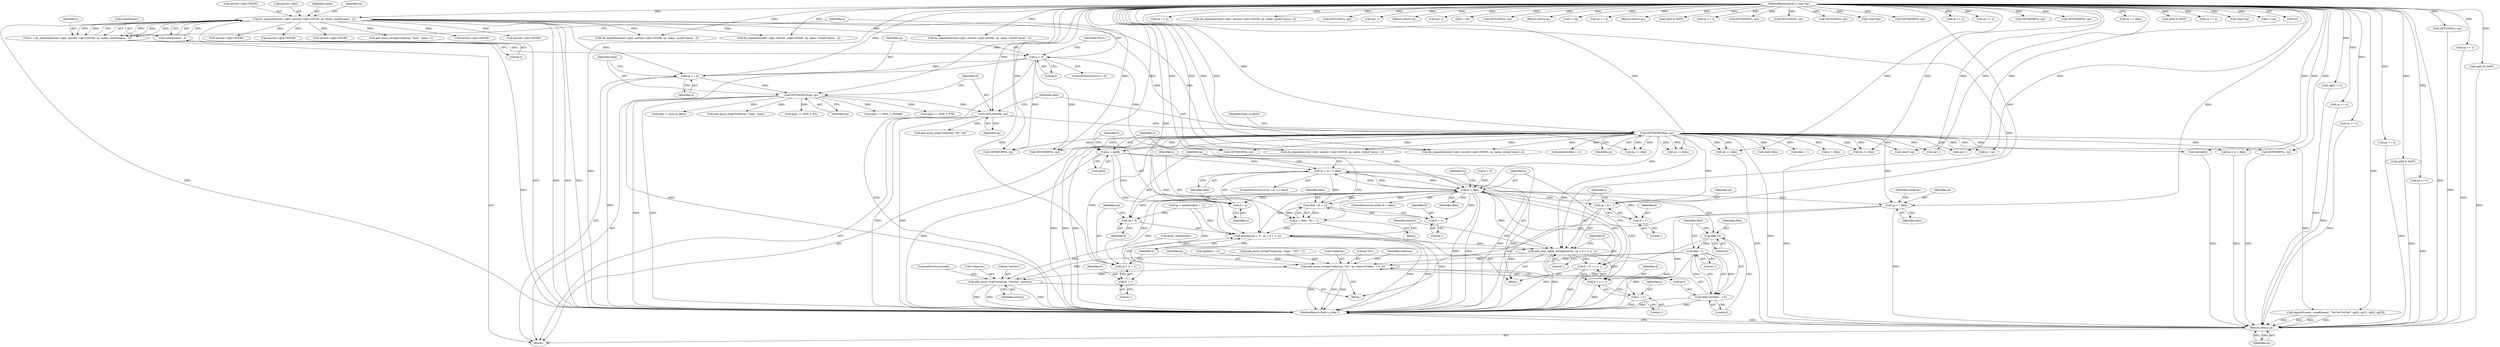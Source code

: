digraph "0_php-src_2fefae47716d501aec41c1102f3fd4531f070b05_0@pointer" {
"1000440" [label="(Call,n = cp[ll])"];
"1000166" [label="(Call,GETSHORT(dlen, cp))"];
"1000163" [label="(Call,GETLONG(ttl, cp))"];
"1000160" [label="(Call,GETSHORT(type, cp))"];
"1000157" [label="(Call,cp += n)"];
"1000151" [label="(Call,n < 0)"];
"1000133" [label="(Call,n = dn_expand(answer->qb2, answer->qb2+65536, cp, name, sizeof(name) - 2))"];
"1000135" [label="(Call,dn_expand(answer->qb2, answer->qb2+65536, cp, name, sizeof(name) - 2))"];
"1000106" [label="(MethodParameterIn,u_char *cp)"];
"1000146" [label="(Call,sizeof(name) - 2)"];
"1000446" [label="(Call,(ll + n) >= dlen)"];
"1000436" [label="(Call,ll < dlen)"];
"1000447" [label="(Call,ll + n)"];
"1000454" [label="(Call,dlen - (ll + 1))"];
"1000452" [label="(Call,n = dlen - (ll + 1))"];
"1000459" [label="(Call,memcpy(tp + ll , cp + ll + 1, n))"];
"1000469" [label="(Call,add_next_index_stringl(entries, cp + ll + 1, n, 1))"];
"1000478" [label="(Call,ll = ll + n + 1)"];
"1000480" [label="(Call,ll + n + 1)"];
"1000482" [label="(Call,n + 1)"];
"1000507" [label="(Call,add_assoc_zval(*subarray, \"entries\", entries))"];
"1000456" [label="(Call,ll + 1)"];
"1000460" [label="(Call,tp + ll)"];
"1000463" [label="(Call,cp + ll + 1)"];
"1000465" [label="(Call,ll + 1)"];
"1000471" [label="(Call,cp + ll + 1)"];
"1000473" [label="(Call,ll + 1)"];
"1000490" [label="(Call,cp += dlen)"];
"1001216" [label="(Return,return cp;)"];
"1000499" [label="(Call,dlen>0)"];
"1000502" [label="(Call,dlen - 1)"];
"1000493" [label="(Call,add_assoc_stringl(*subarray, \"txt\", tp, (dlen>0)?dlen - 1:0, 0))"];
"1000498" [label="(Call,(dlen>0)?dlen - 1:0)"];
"1000157" [label="(Call,cp += n)"];
"1000441" [label="(Identifier,n)"];
"1000448" [label="(Identifier,ll)"];
"1000471" [label="(Call,cp + ll + 1)"];
"1000501" [label="(Literal,0)"];
"1000227" [label="(Call,(char*) cp)"];
"1000472" [label="(Identifier,cp)"];
"1001216" [label="(Return,return cp;)"];
"1000484" [label="(Literal,1)"];
"1000317" [label="(Call,type == DNS_T_PTR)"];
"1000385" [label="(Call,cp += n)"];
"1000467" [label="(Literal,1)"];
"1000494" [label="(Call,*subarray)"];
"1000133" [label="(Call,n = dn_expand(answer->qb2, answer->qb2+65536, cp, name, sizeof(name) - 2))"];
"1000165" [label="(Identifier,cp)"];
"1000174" [label="(Call,type != type_to_fetch)"];
"1000272" [label="(Call,cp += dlen)"];
"1000230" [label="(Call,(uint) dlen)"];
"1000555" [label="(Call,dn_expand(answer->qb2, answer->qb2+65536, cp, name, (sizeof name) -2))"];
"1000499" [label="(Call,dlen>0)"];
"1000498" [label="(Call,(dlen>0)?dlen - 1:0)"];
"1000991" [label="(Call,dn_expand(answer->qb2, answer->qb2+65536, cp, name, (sizeof name) - 2))"];
"1000995" [label="(Call,answer->qb2+65536)"];
"1000469" [label="(Call,add_next_index_stringl(entries, cp + ll + 1, n, 1))"];
"1001173" [label="(Call,dn_expand(answer->qb2, answer->qb2+65536, cp, name, (sizeof name) - 2))"];
"1000602" [label="(Call,GETLONG(n, cp))"];
"1000872" [label="(Call,cp++)"];
"1000147" [label="(Call,sizeof(name))"];
"1000462" [label="(Identifier,ll)"];
"1000150" [label="(ControlStructure,if (n < 0))"];
"1000481" [label="(Identifier,ll)"];
"1000512" [label="(ControlStructure,break;)"];
"1000459" [label="(Call,memcpy(tp + ll , cp + ll + 1, n))"];
"1000474" [label="(Identifier,ll)"];
"1000139" [label="(Call,answer->qb2+65536)"];
"1000218" [label="(Call,add_assoc_long(*subarray, \"type\", type))"];
"1000190" [label="(Return,return cp;)"];
"1000162" [label="(Identifier,cp)"];
"1000490" [label="(Call,cp += dlen)"];
"1000492" [label="(Identifier,dlen)"];
"1000445" [label="(ControlStructure,if ((ll + n) >= dlen))"];
"1000502" [label="(Call,dlen - 1)"];
"1000456" [label="(Call,ll + 1)"];
"1000452" [label="(Call,n = dlen - (ll + 1))"];
"1000495" [label="(Identifier,subarray)"];
"1000454" [label="(Call,dlen - (ll + 1))"];
"1000394" [label="(Call,cp++)"];
"1000465" [label="(Call,ll + 1)"];
"1000496" [label="(Literal,\"txt\")"];
"1000487" [label="(Identifier,tp)"];
"1000757" [label="(Call,(int)cp[0])"];
"1000160" [label="(Call,GETSHORT(type, cp))"];
"1000508" [label="(Call,*subarray)"];
"1000167" [label="(Identifier,dlen)"];
"1000461" [label="(Identifier,tp)"];
"1000618" [label="(Call,GETLONG(n, cp))"];
"1001144" [label="(Call,++cp)"];
"1000983" [label="(Call,cp < p + dlen)"];
"1001212" [label="(Call,cp += dlen)"];
"1000161" [label="(Identifier,type)"];
"1000449" [label="(Identifier,n)"];
"1001030" [label="(Call,GETSHORT(n, cp))"];
"1000437" [label="(Identifier,ll)"];
"1000586" [label="(Call,GETLONG(n, cp))"];
"1000181" [label="(Return,return cp;)"];
"1001124" [label="(Call,++cp)"];
"1000164" [label="(Identifier,ttl)"];
"1000477" [label="(Literal,1)"];
"1000112" [label="(Block,)"];
"1000506" [label="(Literal,0)"];
"1000476" [label="(Identifier,n)"];
"1000544" [label="(Call,cp += n)"];
"1000237" [label="(Return,return cp;)"];
"1000156" [label="(Identifier,NULL)"];
"1001113" [label="(Call,cp[0] & 0xFF)"];
"1000577" [label="(Call,cp += n)"];
"1000473" [label="(Call,ll + 1)"];
"1001078" [label="(Call,cp += n)"];
"1000436" [label="(Call,ll < dlen)"];
"1001153" [label="(Call,cp[0] & 0xFF)"];
"1000158" [label="(Identifier,cp)"];
"1000888" [label="(Call,GETSHORT(s, cp))"];
"1000460" [label="(Call,tp + ll)"];
"1000801" [label="(Call,cp[0] != 0)"];
"1000153" [label="(Literal,0)"];
"1000482" [label="(Call,n + 1)"];
"1000351" [label="(Call,cp += n)"];
"1000594" [label="(Call,GETLONG(n, cp))"];
"1000149" [label="(Literal,2)"];
"1000249" [label="(Call,snprintf(name, sizeof(name), \"%d.%d.%d.%d\", cp[0], cp[1], cp[2], cp[3]))"];
"1000210" [label="(Call,add_assoc_long(*subarray, \"ttl\", ttl))"];
"1000438" [label="(Identifier,dlen)"];
"1000450" [label="(Identifier,dlen)"];
"1000428" [label="(Call,dlen + 1)"];
"1000493" [label="(Call,add_assoc_stringl(*subarray, \"txt\", tp, (dlen>0)?dlen - 1:0, 0))"];
"1000610" [label="(Call,GETLONG(n, cp))"];
"1000134" [label="(Identifier,n)"];
"1000151" [label="(Call,n < 0)"];
"1000146" [label="(Call,sizeof(name) - 2)"];
"1000380" [label="(Call,(char*)cp)"];
"1000509" [label="(Identifier,subarray)"];
"1001056" [label="(Call,dn_expand(answer->qb2, answer->qb2+65536, cp, name, (sizeof name) - 2))"];
"1001038" [label="(Call,GETSHORT(n, cp))"];
"1000470" [label="(Identifier,entries)"];
"1000442" [label="(Call,cp[ll])"];
"1000283" [label="(Call,GETSHORT(n, cp))"];
"1000374" [label="(Call,cp++)"];
"1000526" [label="(Call,answer->qb2+65536)"];
"1000507" [label="(Call,add_assoc_zval(*subarray, \"entries\", entries))"];
"1000405" [label="(Call,cp += n)"];
"1001217" [label="(Identifier,cp)"];
"1000510" [label="(Literal,\"entries\")"];
"1000305" [label="(Call,type == DNS_T_NS)"];
"1001060" [label="(Call,answer->qb2+65536)"];
"1000198" [label="(Call,add_assoc_string(*subarray, \"host\", name, 1))"];
"1000497" [label="(Identifier,tp)"];
"1000163" [label="(Call,GETLONG(ttl, cp))"];
"1000159" [label="(Identifier,n)"];
"1000985" [label="(Call,p + dlen)"];
"1000152" [label="(Identifier,n)"];
"1000458" [label="(Literal,1)"];
"1000463" [label="(Call,cp + ll + 1)"];
"1001168" [label="(Call,cp += n)"];
"1000427" [label="(Call,emalloc(dlen + 1))"];
"1001095" [label="(Call,GETSHORT(n, cp))"];
"1000440" [label="(Call,n = cp[ll])"];
"1001195" [label="(Call,cp += n)"];
"1000485" [label="(Call,tp[dlen] = '\0')"];
"1000504" [label="(Literal,1)"];
"1000451" [label="(Block,)"];
"1000447" [label="(Call,ll + n)"];
"1000829" [label="(Call,cp[0] & 0xFF)"];
"1000466" [label="(Identifier,ll)"];
"1000453" [label="(Identifier,n)"];
"1000106" [label="(MethodParameterIn,u_char *cp)"];
"1001148" [label="(Call,cp += n)"];
"1000500" [label="(Identifier,dlen)"];
"1000511" [label="(Identifier,entries)"];
"1000763" [label="(Call,cp++)"];
"1000410" [label="(Block,)"];
"1000503" [label="(Identifier,dlen)"];
"1000166" [label="(Call,GETSHORT(dlen, cp))"];
"1000491" [label="(Identifier,cp)"];
"1001103" [label="(Call,GETSHORT(n, cp))"];
"1000136" [label="(Call,answer->qb2)"];
"1000479" [label="(Identifier,ll)"];
"1000333" [label="(Call,answer->qb2+65536)"];
"1000329" [label="(Call,dn_expand(answer->qb2, answer->qb2+65536, cp, name, (sizeof name) - 2))"];
"1000455" [label="(Identifier,dlen)"];
"1000172" [label="(Identifier,type_to_fetch)"];
"1000433" [label="(Call,array_init(entries))"];
"1000439" [label="(Block,)"];
"1000425" [label="(Call,tp = emalloc(dlen + 1))"];
"1000145" [label="(Identifier,name)"];
"1001013" [label="(Call,cp += n)"];
"1001046" [label="(Call,GETSHORT(n, cp))"];
"1000178" [label="(Call,cp += dlen)"];
"1000478" [label="(Call,ll = ll + n + 1)"];
"1000522" [label="(Call,dn_expand(answer->qb2, answer->qb2+65536, cp, name, (sizeof name) -2))"];
"1000475" [label="(Literal,1)"];
"1000745" [label="(Call,p = cp)"];
"1000446" [label="(Call,(ll + n) >= dlen)"];
"1000144" [label="(Identifier,cp)"];
"1001218" [label="(MethodReturn,static u_char *)"];
"1000234" [label="(Call,cp += dlen)"];
"1000464" [label="(Identifier,cp)"];
"1000187" [label="(Call,cp += dlen)"];
"1000483" [label="(Identifier,n)"];
"1000505" [label="(Literal,0)"];
"1001133" [label="(Call,cp[0] & 0xFF)"];
"1000293" [label="(Call,type == DNS_T_CNAME)"];
"1000419" [label="(Call,add_assoc_string(*subarray, \"type\", \"TXT\", 1))"];
"1000412" [label="(Call,ll = 0)"];
"1000468" [label="(Identifier,n)"];
"1000135" [label="(Call,dn_expand(answer->qb2, answer->qb2+65536, cp, name, sizeof(name) - 2))"];
"1000480" [label="(Call,ll + n + 1)"];
"1001177" [label="(Call,answer->qb2+65536)"];
"1000168" [label="(Identifier,cp)"];
"1001128" [label="(Call,cp += n)"];
"1000435" [label="(ControlStructure,while (ll < dlen))"];
"1000400" [label="(Call,(char*)cp)"];
"1001164" [label="(Call,++cp)"];
"1000457" [label="(Identifier,ll)"];
"1000643" [label="(Call,GETSHORT(s, cp))"];
"1000440" -> "1000439"  [label="AST: "];
"1000440" -> "1000442"  [label="CFG: "];
"1000441" -> "1000440"  [label="AST: "];
"1000442" -> "1000440"  [label="AST: "];
"1000448" -> "1000440"  [label="CFG: "];
"1000440" -> "1001218"  [label="DDG: "];
"1000166" -> "1000440"  [label="DDG: "];
"1000106" -> "1000440"  [label="DDG: "];
"1000440" -> "1000446"  [label="DDG: "];
"1000440" -> "1000447"  [label="DDG: "];
"1000440" -> "1000459"  [label="DDG: "];
"1000166" -> "1000112"  [label="AST: "];
"1000166" -> "1000168"  [label="CFG: "];
"1000167" -> "1000166"  [label="AST: "];
"1000168" -> "1000166"  [label="AST: "];
"1000172" -> "1000166"  [label="CFG: "];
"1000166" -> "1001218"  [label="DDG: "];
"1000166" -> "1001218"  [label="DDG: "];
"1000166" -> "1001218"  [label="DDG: "];
"1000163" -> "1000166"  [label="DDG: "];
"1000106" -> "1000166"  [label="DDG: "];
"1000166" -> "1000178"  [label="DDG: "];
"1000166" -> "1000178"  [label="DDG: "];
"1000166" -> "1000187"  [label="DDG: "];
"1000166" -> "1000187"  [label="DDG: "];
"1000166" -> "1000227"  [label="DDG: "];
"1000166" -> "1000230"  [label="DDG: "];
"1000166" -> "1000249"  [label="DDG: "];
"1000166" -> "1000272"  [label="DDG: "];
"1000166" -> "1000272"  [label="DDG: "];
"1000166" -> "1000283"  [label="DDG: "];
"1000166" -> "1000329"  [label="DDG: "];
"1000166" -> "1000374"  [label="DDG: "];
"1000166" -> "1000427"  [label="DDG: "];
"1000166" -> "1000428"  [label="DDG: "];
"1000166" -> "1000436"  [label="DDG: "];
"1000166" -> "1000459"  [label="DDG: "];
"1000166" -> "1000463"  [label="DDG: "];
"1000166" -> "1000469"  [label="DDG: "];
"1000166" -> "1000471"  [label="DDG: "];
"1000166" -> "1000490"  [label="DDG: "];
"1000166" -> "1000522"  [label="DDG: "];
"1000166" -> "1000643"  [label="DDG: "];
"1000166" -> "1000745"  [label="DDG: "];
"1000166" -> "1000757"  [label="DDG: "];
"1000166" -> "1000763"  [label="DDG: "];
"1000166" -> "1000983"  [label="DDG: "];
"1000166" -> "1000985"  [label="DDG: "];
"1000166" -> "1001030"  [label="DDG: "];
"1000166" -> "1001095"  [label="DDG: "];
"1000166" -> "1001212"  [label="DDG: "];
"1000166" -> "1001212"  [label="DDG: "];
"1000166" -> "1001216"  [label="DDG: "];
"1000163" -> "1000112"  [label="AST: "];
"1000163" -> "1000165"  [label="CFG: "];
"1000164" -> "1000163"  [label="AST: "];
"1000165" -> "1000163"  [label="AST: "];
"1000167" -> "1000163"  [label="CFG: "];
"1000163" -> "1001218"  [label="DDG: "];
"1000163" -> "1001218"  [label="DDG: "];
"1000160" -> "1000163"  [label="DDG: "];
"1000106" -> "1000163"  [label="DDG: "];
"1000163" -> "1000210"  [label="DDG: "];
"1000160" -> "1000112"  [label="AST: "];
"1000160" -> "1000162"  [label="CFG: "];
"1000161" -> "1000160"  [label="AST: "];
"1000162" -> "1000160"  [label="AST: "];
"1000164" -> "1000160"  [label="CFG: "];
"1000160" -> "1001218"  [label="DDG: "];
"1000160" -> "1001218"  [label="DDG: "];
"1000157" -> "1000160"  [label="DDG: "];
"1000106" -> "1000160"  [label="DDG: "];
"1000160" -> "1000174"  [label="DDG: "];
"1000160" -> "1000218"  [label="DDG: "];
"1000160" -> "1000293"  [label="DDG: "];
"1000160" -> "1000305"  [label="DDG: "];
"1000160" -> "1000317"  [label="DDG: "];
"1000157" -> "1000112"  [label="AST: "];
"1000157" -> "1000159"  [label="CFG: "];
"1000158" -> "1000157"  [label="AST: "];
"1000159" -> "1000157"  [label="AST: "];
"1000161" -> "1000157"  [label="CFG: "];
"1000157" -> "1001218"  [label="DDG: "];
"1000151" -> "1000157"  [label="DDG: "];
"1000135" -> "1000157"  [label="DDG: "];
"1000106" -> "1000157"  [label="DDG: "];
"1000151" -> "1000150"  [label="AST: "];
"1000151" -> "1000153"  [label="CFG: "];
"1000152" -> "1000151"  [label="AST: "];
"1000153" -> "1000151"  [label="AST: "];
"1000156" -> "1000151"  [label="CFG: "];
"1000158" -> "1000151"  [label="CFG: "];
"1000151" -> "1001218"  [label="DDG: "];
"1000151" -> "1001218"  [label="DDG: "];
"1000133" -> "1000151"  [label="DDG: "];
"1000151" -> "1000283"  [label="DDG: "];
"1000151" -> "1001030"  [label="DDG: "];
"1000151" -> "1001095"  [label="DDG: "];
"1000133" -> "1000112"  [label="AST: "];
"1000133" -> "1000135"  [label="CFG: "];
"1000134" -> "1000133"  [label="AST: "];
"1000135" -> "1000133"  [label="AST: "];
"1000152" -> "1000133"  [label="CFG: "];
"1000133" -> "1001218"  [label="DDG: "];
"1000135" -> "1000133"  [label="DDG: "];
"1000135" -> "1000133"  [label="DDG: "];
"1000135" -> "1000133"  [label="DDG: "];
"1000135" -> "1000133"  [label="DDG: "];
"1000135" -> "1000133"  [label="DDG: "];
"1000135" -> "1000146"  [label="CFG: "];
"1000136" -> "1000135"  [label="AST: "];
"1000139" -> "1000135"  [label="AST: "];
"1000144" -> "1000135"  [label="AST: "];
"1000145" -> "1000135"  [label="AST: "];
"1000146" -> "1000135"  [label="AST: "];
"1000135" -> "1001218"  [label="DDG: "];
"1000135" -> "1001218"  [label="DDG: "];
"1000135" -> "1001218"  [label="DDG: "];
"1000135" -> "1001218"  [label="DDG: "];
"1000135" -> "1001218"  [label="DDG: "];
"1000106" -> "1000135"  [label="DDG: "];
"1000146" -> "1000135"  [label="DDG: "];
"1000135" -> "1000198"  [label="DDG: "];
"1000135" -> "1000329"  [label="DDG: "];
"1000135" -> "1000333"  [label="DDG: "];
"1000135" -> "1000522"  [label="DDG: "];
"1000135" -> "1000526"  [label="DDG: "];
"1000135" -> "1000991"  [label="DDG: "];
"1000135" -> "1000995"  [label="DDG: "];
"1000135" -> "1001056"  [label="DDG: "];
"1000135" -> "1001060"  [label="DDG: "];
"1000135" -> "1001173"  [label="DDG: "];
"1000135" -> "1001177"  [label="DDG: "];
"1000106" -> "1000105"  [label="AST: "];
"1000106" -> "1001218"  [label="DDG: "];
"1000106" -> "1000178"  [label="DDG: "];
"1000106" -> "1000181"  [label="DDG: "];
"1000106" -> "1000187"  [label="DDG: "];
"1000106" -> "1000190"  [label="DDG: "];
"1000106" -> "1000227"  [label="DDG: "];
"1000106" -> "1000234"  [label="DDG: "];
"1000106" -> "1000237"  [label="DDG: "];
"1000106" -> "1000249"  [label="DDG: "];
"1000106" -> "1000272"  [label="DDG: "];
"1000106" -> "1000283"  [label="DDG: "];
"1000106" -> "1000329"  [label="DDG: "];
"1000106" -> "1000351"  [label="DDG: "];
"1000106" -> "1000374"  [label="DDG: "];
"1000106" -> "1000380"  [label="DDG: "];
"1000106" -> "1000385"  [label="DDG: "];
"1000106" -> "1000394"  [label="DDG: "];
"1000106" -> "1000400"  [label="DDG: "];
"1000106" -> "1000405"  [label="DDG: "];
"1000106" -> "1000459"  [label="DDG: "];
"1000106" -> "1000463"  [label="DDG: "];
"1000106" -> "1000469"  [label="DDG: "];
"1000106" -> "1000471"  [label="DDG: "];
"1000106" -> "1000490"  [label="DDG: "];
"1000106" -> "1000522"  [label="DDG: "];
"1000106" -> "1000544"  [label="DDG: "];
"1000106" -> "1000555"  [label="DDG: "];
"1000106" -> "1000577"  [label="DDG: "];
"1000106" -> "1000586"  [label="DDG: "];
"1000106" -> "1000594"  [label="DDG: "];
"1000106" -> "1000602"  [label="DDG: "];
"1000106" -> "1000610"  [label="DDG: "];
"1000106" -> "1000618"  [label="DDG: "];
"1000106" -> "1000643"  [label="DDG: "];
"1000106" -> "1000745"  [label="DDG: "];
"1000106" -> "1000757"  [label="DDG: "];
"1000106" -> "1000763"  [label="DDG: "];
"1000106" -> "1000801"  [label="DDG: "];
"1000106" -> "1000829"  [label="DDG: "];
"1000106" -> "1000872"  [label="DDG: "];
"1000106" -> "1000888"  [label="DDG: "];
"1000106" -> "1000983"  [label="DDG: "];
"1000106" -> "1000991"  [label="DDG: "];
"1000106" -> "1001013"  [label="DDG: "];
"1000106" -> "1001030"  [label="DDG: "];
"1000106" -> "1001038"  [label="DDG: "];
"1000106" -> "1001046"  [label="DDG: "];
"1000106" -> "1001056"  [label="DDG: "];
"1000106" -> "1001078"  [label="DDG: "];
"1000106" -> "1001095"  [label="DDG: "];
"1000106" -> "1001103"  [label="DDG: "];
"1000106" -> "1001113"  [label="DDG: "];
"1000106" -> "1001124"  [label="DDG: "];
"1000106" -> "1001128"  [label="DDG: "];
"1000106" -> "1001133"  [label="DDG: "];
"1000106" -> "1001144"  [label="DDG: "];
"1000106" -> "1001148"  [label="DDG: "];
"1000106" -> "1001153"  [label="DDG: "];
"1000106" -> "1001164"  [label="DDG: "];
"1000106" -> "1001168"  [label="DDG: "];
"1000106" -> "1001173"  [label="DDG: "];
"1000106" -> "1001195"  [label="DDG: "];
"1000106" -> "1001212"  [label="DDG: "];
"1000106" -> "1001216"  [label="DDG: "];
"1000146" -> "1000149"  [label="CFG: "];
"1000147" -> "1000146"  [label="AST: "];
"1000149" -> "1000146"  [label="AST: "];
"1000446" -> "1000445"  [label="AST: "];
"1000446" -> "1000450"  [label="CFG: "];
"1000447" -> "1000446"  [label="AST: "];
"1000450" -> "1000446"  [label="AST: "];
"1000453" -> "1000446"  [label="CFG: "];
"1000461" -> "1000446"  [label="CFG: "];
"1000446" -> "1001218"  [label="DDG: "];
"1000446" -> "1001218"  [label="DDG: "];
"1000446" -> "1000436"  [label="DDG: "];
"1000436" -> "1000446"  [label="DDG: "];
"1000436" -> "1000446"  [label="DDG: "];
"1000446" -> "1000454"  [label="DDG: "];
"1000436" -> "1000435"  [label="AST: "];
"1000436" -> "1000438"  [label="CFG: "];
"1000437" -> "1000436"  [label="AST: "];
"1000438" -> "1000436"  [label="AST: "];
"1000441" -> "1000436"  [label="CFG: "];
"1000487" -> "1000436"  [label="CFG: "];
"1000436" -> "1001218"  [label="DDG: "];
"1000436" -> "1001218"  [label="DDG: "];
"1000478" -> "1000436"  [label="DDG: "];
"1000412" -> "1000436"  [label="DDG: "];
"1000454" -> "1000436"  [label="DDG: "];
"1000436" -> "1000447"  [label="DDG: "];
"1000436" -> "1000454"  [label="DDG: "];
"1000436" -> "1000456"  [label="DDG: "];
"1000436" -> "1000459"  [label="DDG: "];
"1000436" -> "1000460"  [label="DDG: "];
"1000436" -> "1000463"  [label="DDG: "];
"1000436" -> "1000465"  [label="DDG: "];
"1000436" -> "1000469"  [label="DDG: "];
"1000436" -> "1000471"  [label="DDG: "];
"1000436" -> "1000473"  [label="DDG: "];
"1000436" -> "1000478"  [label="DDG: "];
"1000436" -> "1000480"  [label="DDG: "];
"1000436" -> "1000490"  [label="DDG: "];
"1000436" -> "1000499"  [label="DDG: "];
"1000447" -> "1000449"  [label="CFG: "];
"1000448" -> "1000447"  [label="AST: "];
"1000449" -> "1000447"  [label="AST: "];
"1000450" -> "1000447"  [label="CFG: "];
"1000454" -> "1000452"  [label="AST: "];
"1000454" -> "1000456"  [label="CFG: "];
"1000455" -> "1000454"  [label="AST: "];
"1000456" -> "1000454"  [label="AST: "];
"1000452" -> "1000454"  [label="CFG: "];
"1000454" -> "1000452"  [label="DDG: "];
"1000454" -> "1000452"  [label="DDG: "];
"1000452" -> "1000451"  [label="AST: "];
"1000453" -> "1000452"  [label="AST: "];
"1000461" -> "1000452"  [label="CFG: "];
"1000452" -> "1001218"  [label="DDG: "];
"1000452" -> "1000459"  [label="DDG: "];
"1000459" -> "1000439"  [label="AST: "];
"1000459" -> "1000468"  [label="CFG: "];
"1000460" -> "1000459"  [label="AST: "];
"1000463" -> "1000459"  [label="AST: "];
"1000468" -> "1000459"  [label="AST: "];
"1000470" -> "1000459"  [label="CFG: "];
"1000459" -> "1001218"  [label="DDG: "];
"1000459" -> "1001218"  [label="DDG: "];
"1000425" -> "1000459"  [label="DDG: "];
"1000459" -> "1000469"  [label="DDG: "];
"1000469" -> "1000439"  [label="AST: "];
"1000469" -> "1000477"  [label="CFG: "];
"1000470" -> "1000469"  [label="AST: "];
"1000471" -> "1000469"  [label="AST: "];
"1000476" -> "1000469"  [label="AST: "];
"1000477" -> "1000469"  [label="AST: "];
"1000479" -> "1000469"  [label="CFG: "];
"1000469" -> "1001218"  [label="DDG: "];
"1000469" -> "1001218"  [label="DDG: "];
"1000433" -> "1000469"  [label="DDG: "];
"1000469" -> "1000478"  [label="DDG: "];
"1000469" -> "1000480"  [label="DDG: "];
"1000469" -> "1000482"  [label="DDG: "];
"1000469" -> "1000507"  [label="DDG: "];
"1000478" -> "1000439"  [label="AST: "];
"1000478" -> "1000480"  [label="CFG: "];
"1000479" -> "1000478"  [label="AST: "];
"1000480" -> "1000478"  [label="AST: "];
"1000437" -> "1000478"  [label="CFG: "];
"1000478" -> "1001218"  [label="DDG: "];
"1000480" -> "1000482"  [label="CFG: "];
"1000481" -> "1000480"  [label="AST: "];
"1000482" -> "1000480"  [label="AST: "];
"1000480" -> "1001218"  [label="DDG: "];
"1000482" -> "1000484"  [label="CFG: "];
"1000483" -> "1000482"  [label="AST: "];
"1000484" -> "1000482"  [label="AST: "];
"1000482" -> "1001218"  [label="DDG: "];
"1000507" -> "1000410"  [label="AST: "];
"1000507" -> "1000511"  [label="CFG: "];
"1000508" -> "1000507"  [label="AST: "];
"1000510" -> "1000507"  [label="AST: "];
"1000511" -> "1000507"  [label="AST: "];
"1000512" -> "1000507"  [label="CFG: "];
"1000507" -> "1001218"  [label="DDG: "];
"1000507" -> "1001218"  [label="DDG: "];
"1000507" -> "1001218"  [label="DDG: "];
"1000493" -> "1000507"  [label="DDG: "];
"1000433" -> "1000507"  [label="DDG: "];
"1000456" -> "1000458"  [label="CFG: "];
"1000457" -> "1000456"  [label="AST: "];
"1000458" -> "1000456"  [label="AST: "];
"1000460" -> "1000462"  [label="CFG: "];
"1000461" -> "1000460"  [label="AST: "];
"1000462" -> "1000460"  [label="AST: "];
"1000464" -> "1000460"  [label="CFG: "];
"1000425" -> "1000460"  [label="DDG: "];
"1000463" -> "1000465"  [label="CFG: "];
"1000464" -> "1000463"  [label="AST: "];
"1000465" -> "1000463"  [label="AST: "];
"1000468" -> "1000463"  [label="CFG: "];
"1000465" -> "1000467"  [label="CFG: "];
"1000466" -> "1000465"  [label="AST: "];
"1000467" -> "1000465"  [label="AST: "];
"1000471" -> "1000473"  [label="CFG: "];
"1000472" -> "1000471"  [label="AST: "];
"1000473" -> "1000471"  [label="AST: "];
"1000476" -> "1000471"  [label="CFG: "];
"1000471" -> "1001218"  [label="DDG: "];
"1000473" -> "1000475"  [label="CFG: "];
"1000474" -> "1000473"  [label="AST: "];
"1000475" -> "1000473"  [label="AST: "];
"1000490" -> "1000410"  [label="AST: "];
"1000490" -> "1000492"  [label="CFG: "];
"1000491" -> "1000490"  [label="AST: "];
"1000492" -> "1000490"  [label="AST: "];
"1000495" -> "1000490"  [label="CFG: "];
"1000490" -> "1001218"  [label="DDG: "];
"1000490" -> "1001216"  [label="DDG: "];
"1001216" -> "1000112"  [label="AST: "];
"1001216" -> "1001217"  [label="CFG: "];
"1001217" -> "1001216"  [label="AST: "];
"1001218" -> "1001216"  [label="CFG: "];
"1001216" -> "1001218"  [label="DDG: "];
"1001217" -> "1001216"  [label="DDG: "];
"1000983" -> "1001216"  [label="DDG: "];
"1001153" -> "1001216"  [label="DDG: "];
"1000829" -> "1001216"  [label="DDG: "];
"1000249" -> "1001216"  [label="DDG: "];
"1000249" -> "1001216"  [label="DDG: "];
"1000249" -> "1001216"  [label="DDG: "];
"1000249" -> "1001216"  [label="DDG: "];
"1001195" -> "1001216"  [label="DDG: "];
"1000757" -> "1001216"  [label="DDG: "];
"1000272" -> "1001216"  [label="DDG: "];
"1000801" -> "1001216"  [label="DDG: "];
"1001212" -> "1001216"  [label="DDG: "];
"1000405" -> "1001216"  [label="DDG: "];
"1001013" -> "1001216"  [label="DDG: "];
"1000643" -> "1001216"  [label="DDG: "];
"1001078" -> "1001216"  [label="DDG: "];
"1000351" -> "1001216"  [label="DDG: "];
"1000618" -> "1001216"  [label="DDG: "];
"1000499" -> "1000498"  [label="AST: "];
"1000499" -> "1000501"  [label="CFG: "];
"1000500" -> "1000499"  [label="AST: "];
"1000501" -> "1000499"  [label="AST: "];
"1000503" -> "1000499"  [label="CFG: "];
"1000505" -> "1000499"  [label="CFG: "];
"1000499" -> "1001218"  [label="DDG: "];
"1000499" -> "1000502"  [label="DDG: "];
"1000502" -> "1000498"  [label="AST: "];
"1000502" -> "1000504"  [label="CFG: "];
"1000503" -> "1000502"  [label="AST: "];
"1000504" -> "1000502"  [label="AST: "];
"1000498" -> "1000502"  [label="CFG: "];
"1000502" -> "1001218"  [label="DDG: "];
"1000502" -> "1000493"  [label="DDG: "];
"1000502" -> "1000493"  [label="DDG: "];
"1000502" -> "1000498"  [label="DDG: "];
"1000502" -> "1000498"  [label="DDG: "];
"1000493" -> "1000410"  [label="AST: "];
"1000493" -> "1000506"  [label="CFG: "];
"1000494" -> "1000493"  [label="AST: "];
"1000496" -> "1000493"  [label="AST: "];
"1000497" -> "1000493"  [label="AST: "];
"1000498" -> "1000493"  [label="AST: "];
"1000506" -> "1000493"  [label="AST: "];
"1000509" -> "1000493"  [label="CFG: "];
"1000493" -> "1001218"  [label="DDG: "];
"1000493" -> "1001218"  [label="DDG: "];
"1000493" -> "1001218"  [label="DDG: "];
"1000419" -> "1000493"  [label="DDG: "];
"1000485" -> "1000493"  [label="DDG: "];
"1000425" -> "1000493"  [label="DDG: "];
"1000498" -> "1000505"  [label="CFG: "];
"1000505" -> "1000498"  [label="AST: "];
"1000506" -> "1000498"  [label="CFG: "];
"1000498" -> "1001218"  [label="DDG: "];
"1000498" -> "1001218"  [label="DDG: "];
}
